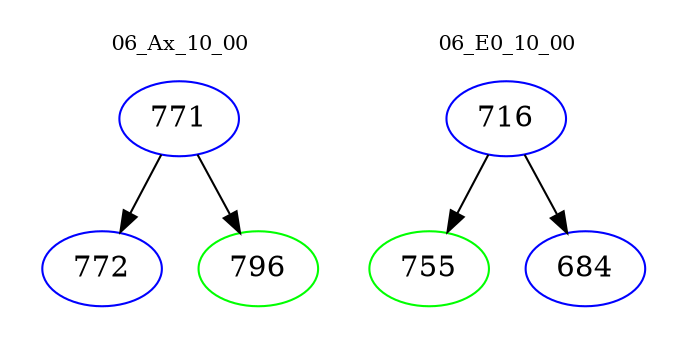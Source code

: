 digraph{
subgraph cluster_0 {
color = white
label = "06_Ax_10_00";
fontsize=10;
T0_771 [label="771", color="blue"]
T0_771 -> T0_772 [color="black"]
T0_772 [label="772", color="blue"]
T0_771 -> T0_796 [color="black"]
T0_796 [label="796", color="green"]
}
subgraph cluster_1 {
color = white
label = "06_E0_10_00";
fontsize=10;
T1_716 [label="716", color="blue"]
T1_716 -> T1_755 [color="black"]
T1_755 [label="755", color="green"]
T1_716 -> T1_684 [color="black"]
T1_684 [label="684", color="blue"]
}
}
